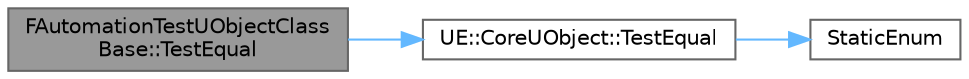 digraph "FAutomationTestUObjectClassBase::TestEqual"
{
 // INTERACTIVE_SVG=YES
 // LATEX_PDF_SIZE
  bgcolor="transparent";
  edge [fontname=Helvetica,fontsize=10,labelfontname=Helvetica,labelfontsize=10];
  node [fontname=Helvetica,fontsize=10,shape=box,height=0.2,width=0.4];
  rankdir="LR";
  Node1 [id="Node000001",label="FAutomationTestUObjectClass\lBase::TestEqual",height=0.2,width=0.4,color="gray40", fillcolor="grey60", style="filled", fontcolor="black",tooltip=" "];
  Node1 -> Node2 [id="edge1_Node000001_Node000002",color="steelblue1",style="solid",tooltip=" "];
  Node2 [id="Node000002",label="UE::CoreUObject::TestEqual",height=0.2,width=0.4,color="grey40", fillcolor="white", style="filled",URL="$da/d4b/namespaceUE_1_1CoreUObject.html#af48c561737e6a9627e42b69451c219df",tooltip="Tests the equality of a UEnum."];
  Node2 -> Node3 [id="edge2_Node000002_Node000003",color="steelblue1",style="solid",tooltip=" "];
  Node3 [id="Node000003",label="StaticEnum",height=0.2,width=0.4,color="grey40", fillcolor="white", style="filled",URL="$d0/d3d/ReflectedTypeAccessors_8h.html#a25c931cfac69aec99e9425afd5c178cc",tooltip=" "];
}
